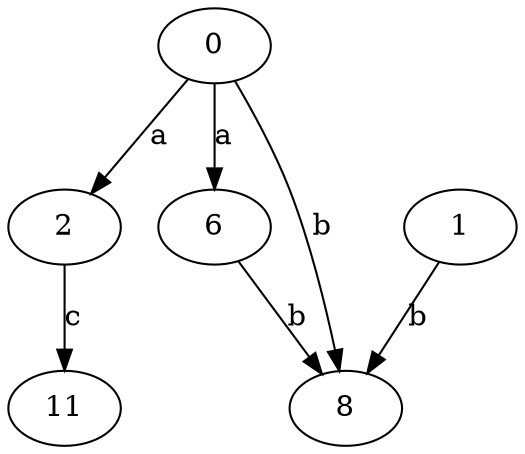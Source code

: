 strict digraph  {
2;
0;
1;
6;
8;
11;
2 -> 11  [label=c];
0 -> 2  [label=a];
0 -> 6  [label=a];
0 -> 8  [label=b];
1 -> 8  [label=b];
6 -> 8  [label=b];
}
